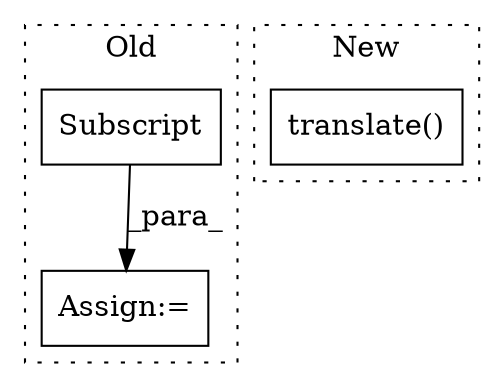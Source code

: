 digraph G {
subgraph cluster0 {
1 [label="Subscript" a="63" s="5773,0" l="31,0" shape="box"];
3 [label="Assign:=" a="68" s="5770" l="3" shape="box"];
label = "Old";
style="dotted";
}
subgraph cluster1 {
2 [label="translate()" a="75" s="5990,6031" l="22,22" shape="box"];
label = "New";
style="dotted";
}
1 -> 3 [label="_para_"];
}